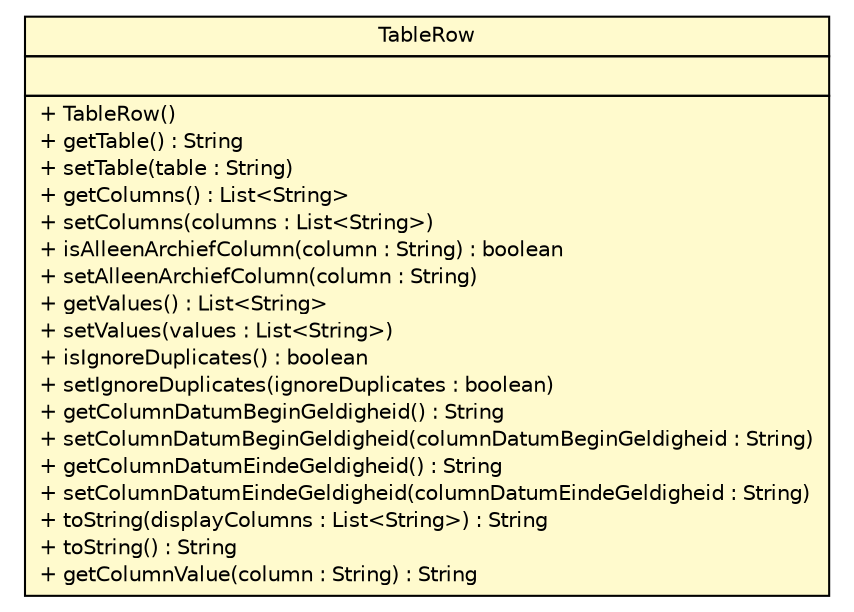 #!/usr/local/bin/dot
#
# Class diagram 
# Generated by UMLGraph version R5_6-24-gf6e263 (http://www.umlgraph.org/)
#

digraph G {
	edge [fontname="Helvetica",fontsize=10,labelfontname="Helvetica",labelfontsize=10];
	node [fontname="Helvetica",fontsize=10,shape=plaintext];
	nodesep=0.25;
	ranksep=0.5;
	// nl.b3p.brmo.loader.util.TableRow
	c2785 [label=<<table title="nl.b3p.brmo.loader.util.TableRow" border="0" cellborder="1" cellspacing="0" cellpadding="2" port="p" bgcolor="lemonChiffon" href="./TableRow.html">
		<tr><td><table border="0" cellspacing="0" cellpadding="1">
<tr><td align="center" balign="center"> TableRow </td></tr>
		</table></td></tr>
		<tr><td><table border="0" cellspacing="0" cellpadding="1">
<tr><td align="left" balign="left">  </td></tr>
		</table></td></tr>
		<tr><td><table border="0" cellspacing="0" cellpadding="1">
<tr><td align="left" balign="left"> + TableRow() </td></tr>
<tr><td align="left" balign="left"> + getTable() : String </td></tr>
<tr><td align="left" balign="left"> + setTable(table : String) </td></tr>
<tr><td align="left" balign="left"> + getColumns() : List&lt;String&gt; </td></tr>
<tr><td align="left" balign="left"> + setColumns(columns : List&lt;String&gt;) </td></tr>
<tr><td align="left" balign="left"> + isAlleenArchiefColumn(column : String) : boolean </td></tr>
<tr><td align="left" balign="left"> + setAlleenArchiefColumn(column : String) </td></tr>
<tr><td align="left" balign="left"> + getValues() : List&lt;String&gt; </td></tr>
<tr><td align="left" balign="left"> + setValues(values : List&lt;String&gt;) </td></tr>
<tr><td align="left" balign="left"> + isIgnoreDuplicates() : boolean </td></tr>
<tr><td align="left" balign="left"> + setIgnoreDuplicates(ignoreDuplicates : boolean) </td></tr>
<tr><td align="left" balign="left"> + getColumnDatumBeginGeldigheid() : String </td></tr>
<tr><td align="left" balign="left"> + setColumnDatumBeginGeldigheid(columnDatumBeginGeldigheid : String) </td></tr>
<tr><td align="left" balign="left"> + getColumnDatumEindeGeldigheid() : String </td></tr>
<tr><td align="left" balign="left"> + setColumnDatumEindeGeldigheid(columnDatumEindeGeldigheid : String) </td></tr>
<tr><td align="left" balign="left"> + toString(displayColumns : List&lt;String&gt;) : String </td></tr>
<tr><td align="left" balign="left"> + toString() : String </td></tr>
<tr><td align="left" balign="left"> + getColumnValue(column : String) : String </td></tr>
		</table></td></tr>
		</table>>, URL="./TableRow.html", fontname="Helvetica", fontcolor="black", fontsize=10.0];
}

